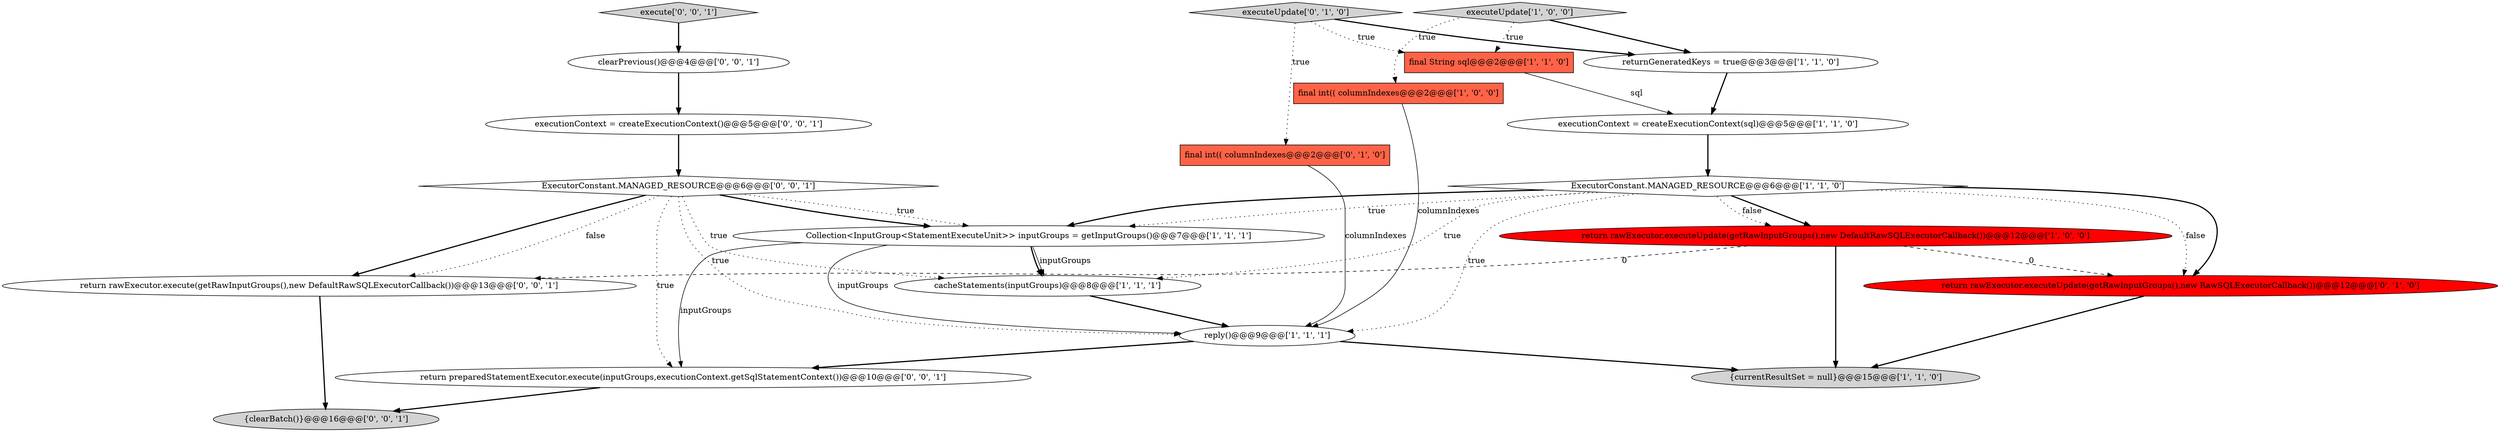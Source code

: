 digraph {
15 [style = filled, label = "return rawExecutor.execute(getRawInputGroups(),new DefaultRawSQLExecutorCallback())@@@13@@@['0', '0', '1']", fillcolor = white, shape = ellipse image = "AAA0AAABBB3BBB"];
4 [style = filled, label = "{currentResultSet = null}@@@15@@@['1', '1', '0']", fillcolor = lightgray, shape = ellipse image = "AAA0AAABBB1BBB"];
20 [style = filled, label = "{clearBatch()}@@@16@@@['0', '0', '1']", fillcolor = lightgray, shape = ellipse image = "AAA0AAABBB3BBB"];
7 [style = filled, label = "executeUpdate['1', '0', '0']", fillcolor = lightgray, shape = diamond image = "AAA0AAABBB1BBB"];
5 [style = filled, label = "final int(( columnIndexes@@@2@@@['1', '0', '0']", fillcolor = tomato, shape = box image = "AAA0AAABBB1BBB"];
1 [style = filled, label = "cacheStatements(inputGroups)@@@8@@@['1', '1', '1']", fillcolor = white, shape = ellipse image = "AAA0AAABBB1BBB"];
8 [style = filled, label = "final String sql@@@2@@@['1', '1', '0']", fillcolor = tomato, shape = box image = "AAA0AAABBB1BBB"];
9 [style = filled, label = "reply()@@@9@@@['1', '1', '1']", fillcolor = white, shape = ellipse image = "AAA0AAABBB1BBB"];
13 [style = filled, label = "return rawExecutor.executeUpdate(getRawInputGroups(),new RawSQLExecutorCallback())@@@12@@@['0', '1', '0']", fillcolor = red, shape = ellipse image = "AAA1AAABBB2BBB"];
10 [style = filled, label = "executionContext = createExecutionContext(sql)@@@5@@@['1', '1', '0']", fillcolor = white, shape = ellipse image = "AAA0AAABBB1BBB"];
0 [style = filled, label = "ExecutorConstant.MANAGED_RESOURCE@@@6@@@['1', '1', '0']", fillcolor = white, shape = diamond image = "AAA0AAABBB1BBB"];
11 [style = filled, label = "executeUpdate['0', '1', '0']", fillcolor = lightgray, shape = diamond image = "AAA0AAABBB2BBB"];
18 [style = filled, label = "return preparedStatementExecutor.execute(inputGroups,executionContext.getSqlStatementContext())@@@10@@@['0', '0', '1']", fillcolor = white, shape = ellipse image = "AAA0AAABBB3BBB"];
3 [style = filled, label = "Collection<InputGroup<StatementExecuteUnit>> inputGroups = getInputGroups()@@@7@@@['1', '1', '1']", fillcolor = white, shape = ellipse image = "AAA0AAABBB1BBB"];
14 [style = filled, label = "executionContext = createExecutionContext()@@@5@@@['0', '0', '1']", fillcolor = white, shape = ellipse image = "AAA0AAABBB3BBB"];
12 [style = filled, label = "final int(( columnIndexes@@@2@@@['0', '1', '0']", fillcolor = tomato, shape = box image = "AAA0AAABBB2BBB"];
6 [style = filled, label = "returnGeneratedKeys = true@@@3@@@['1', '1', '0']", fillcolor = white, shape = ellipse image = "AAA0AAABBB1BBB"];
2 [style = filled, label = "return rawExecutor.executeUpdate(getRawInputGroups(),new DefaultRawSQLExecutorCallback())@@@12@@@['1', '0', '0']", fillcolor = red, shape = ellipse image = "AAA1AAABBB1BBB"];
17 [style = filled, label = "ExecutorConstant.MANAGED_RESOURCE@@@6@@@['0', '0', '1']", fillcolor = white, shape = diamond image = "AAA0AAABBB3BBB"];
16 [style = filled, label = "clearPrevious()@@@4@@@['0', '0', '1']", fillcolor = white, shape = ellipse image = "AAA0AAABBB3BBB"];
19 [style = filled, label = "execute['0', '0', '1']", fillcolor = lightgray, shape = diamond image = "AAA0AAABBB3BBB"];
0->3 [style = bold, label=""];
8->10 [style = solid, label="sql"];
0->13 [style = bold, label=""];
3->1 [style = bold, label=""];
17->18 [style = dotted, label="true"];
12->9 [style = solid, label="columnIndexes"];
17->1 [style = dotted, label="true"];
9->4 [style = bold, label=""];
11->6 [style = bold, label=""];
0->2 [style = bold, label=""];
11->12 [style = dotted, label="true"];
5->9 [style = solid, label="columnIndexes"];
0->2 [style = dotted, label="false"];
14->17 [style = bold, label=""];
2->4 [style = bold, label=""];
3->9 [style = solid, label="inputGroups"];
17->3 [style = dotted, label="true"];
17->15 [style = dotted, label="false"];
1->9 [style = bold, label=""];
19->16 [style = bold, label=""];
7->5 [style = dotted, label="true"];
2->15 [style = dashed, label="0"];
18->20 [style = bold, label=""];
9->18 [style = bold, label=""];
2->13 [style = dashed, label="0"];
15->20 [style = bold, label=""];
6->10 [style = bold, label=""];
17->9 [style = dotted, label="true"];
10->0 [style = bold, label=""];
7->6 [style = bold, label=""];
17->15 [style = bold, label=""];
3->18 [style = solid, label="inputGroups"];
17->3 [style = bold, label=""];
16->14 [style = bold, label=""];
11->8 [style = dotted, label="true"];
0->3 [style = dotted, label="true"];
0->13 [style = dotted, label="false"];
7->8 [style = dotted, label="true"];
0->9 [style = dotted, label="true"];
3->1 [style = solid, label="inputGroups"];
0->1 [style = dotted, label="true"];
13->4 [style = bold, label=""];
}

